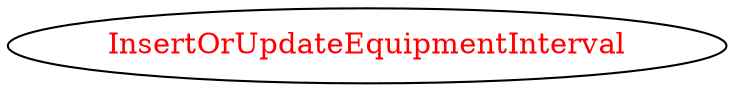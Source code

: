 digraph dependencyGraph {
 concentrate=true;
 ranksep="2.0";
 rankdir="LR"; 
 splines="ortho";
"InsertOrUpdateEquipmentInterval" [fontcolor="red"];
}